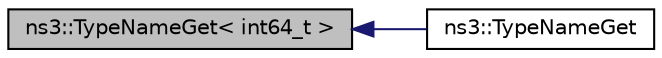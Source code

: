 digraph "ns3::TypeNameGet&lt; int64_t &gt;"
{
  edge [fontname="Helvetica",fontsize="10",labelfontname="Helvetica",labelfontsize="10"];
  node [fontname="Helvetica",fontsize="10",shape=record];
  rankdir="LR";
  Node1 [label="ns3::TypeNameGet\< int64_t \>",height=0.2,width=0.4,color="black", fillcolor="grey75", style="filled", fontcolor="black"];
  Node1 -> Node2 [dir="back",color="midnightblue",fontsize="10",style="solid"];
  Node2 [label="ns3::TypeNameGet",height=0.2,width=0.4,color="black", fillcolor="white", style="filled",URL="$d9/d3f/group__attributeimpl.html#gaa575643602994c3f6c7e580fcd5ef041"];
}
